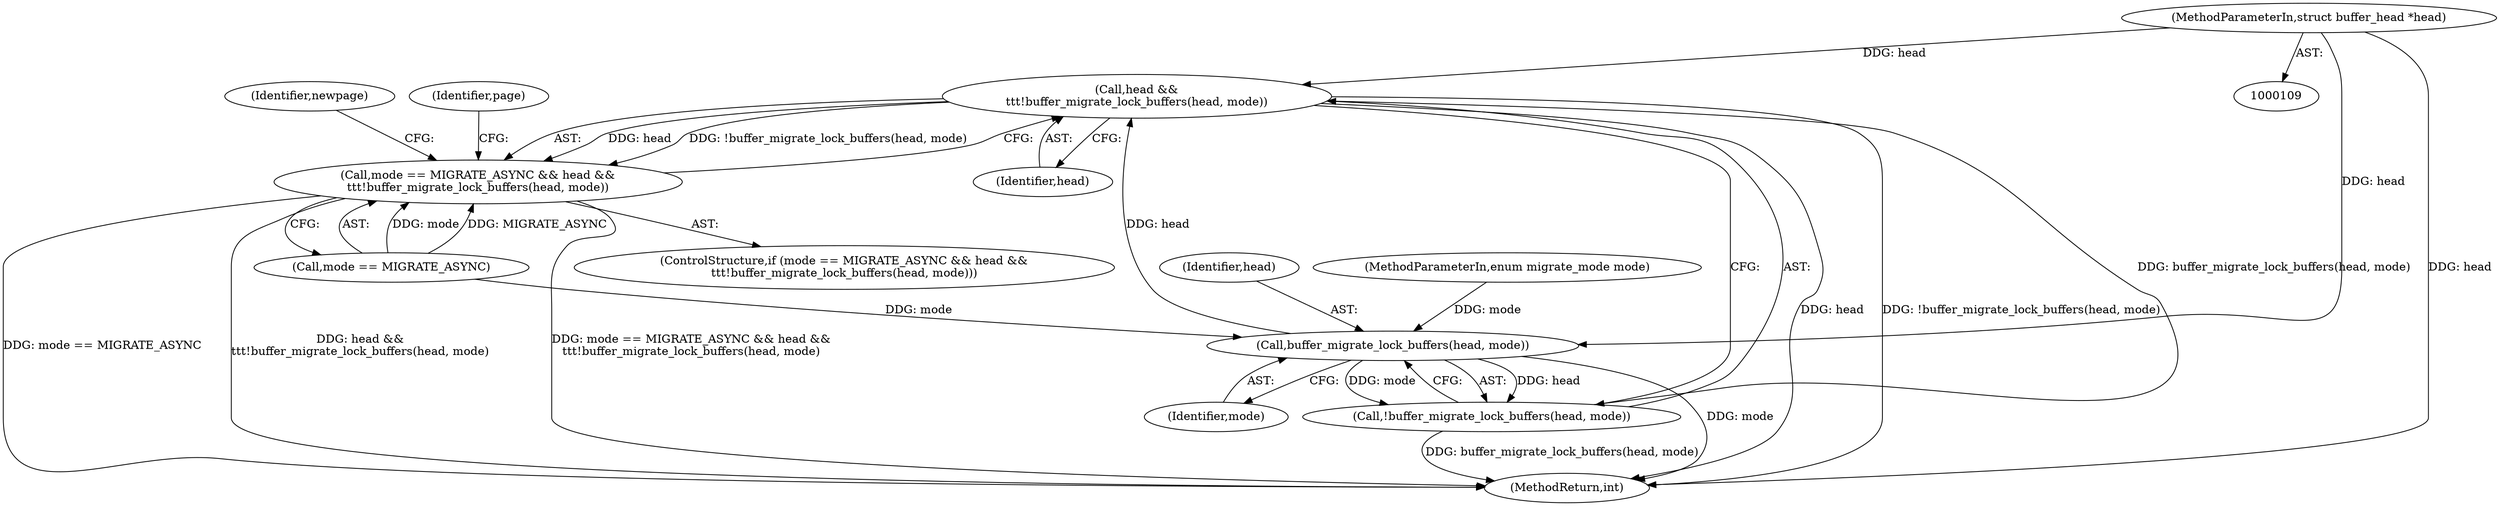 digraph "0_linux_42cb14b110a5698ccf26ce59c4441722605a3743_0@pointer" {
"1000113" [label="(MethodParameterIn,struct buffer_head *head)"];
"1000234" [label="(Call,head &&\n\t\t\t!buffer_migrate_lock_buffers(head, mode))"];
"1000230" [label="(Call,mode == MIGRATE_ASYNC && head &&\n\t\t\t!buffer_migrate_lock_buffers(head, mode))"];
"1000237" [label="(Call,buffer_migrate_lock_buffers(head, mode))"];
"1000236" [label="(Call,!buffer_migrate_lock_buffers(head, mode))"];
"1000113" [label="(MethodParameterIn,struct buffer_head *head)"];
"1000237" [label="(Call,buffer_migrate_lock_buffers(head, mode))"];
"1000229" [label="(ControlStructure,if (mode == MIGRATE_ASYNC && head &&\n\t\t\t!buffer_migrate_lock_buffers(head, mode)))"];
"1000236" [label="(Call,!buffer_migrate_lock_buffers(head, mode))"];
"1000238" [label="(Identifier,head)"];
"1000253" [label="(Identifier,newpage)"];
"1000239" [label="(Identifier,mode)"];
"1000230" [label="(Call,mode == MIGRATE_ASYNC && head &&\n\t\t\t!buffer_migrate_lock_buffers(head, mode))"];
"1000114" [label="(MethodParameterIn,enum migrate_mode mode)"];
"1000351" [label="(MethodReturn,int)"];
"1000235" [label="(Identifier,head)"];
"1000231" [label="(Call,mode == MIGRATE_ASYNC)"];
"1000242" [label="(Identifier,page)"];
"1000234" [label="(Call,head &&\n\t\t\t!buffer_migrate_lock_buffers(head, mode))"];
"1000113" -> "1000109"  [label="AST: "];
"1000113" -> "1000351"  [label="DDG: head"];
"1000113" -> "1000234"  [label="DDG: head"];
"1000113" -> "1000237"  [label="DDG: head"];
"1000234" -> "1000230"  [label="AST: "];
"1000234" -> "1000235"  [label="CFG: "];
"1000234" -> "1000236"  [label="CFG: "];
"1000235" -> "1000234"  [label="AST: "];
"1000236" -> "1000234"  [label="AST: "];
"1000230" -> "1000234"  [label="CFG: "];
"1000234" -> "1000351"  [label="DDG: !buffer_migrate_lock_buffers(head, mode)"];
"1000234" -> "1000351"  [label="DDG: head"];
"1000234" -> "1000230"  [label="DDG: head"];
"1000234" -> "1000230"  [label="DDG: !buffer_migrate_lock_buffers(head, mode)"];
"1000237" -> "1000234"  [label="DDG: head"];
"1000236" -> "1000234"  [label="DDG: buffer_migrate_lock_buffers(head, mode)"];
"1000230" -> "1000229"  [label="AST: "];
"1000230" -> "1000231"  [label="CFG: "];
"1000231" -> "1000230"  [label="AST: "];
"1000242" -> "1000230"  [label="CFG: "];
"1000253" -> "1000230"  [label="CFG: "];
"1000230" -> "1000351"  [label="DDG: mode == MIGRATE_ASYNC"];
"1000230" -> "1000351"  [label="DDG: head &&\n\t\t\t!buffer_migrate_lock_buffers(head, mode)"];
"1000230" -> "1000351"  [label="DDG: mode == MIGRATE_ASYNC && head &&\n\t\t\t!buffer_migrate_lock_buffers(head, mode)"];
"1000231" -> "1000230"  [label="DDG: mode"];
"1000231" -> "1000230"  [label="DDG: MIGRATE_ASYNC"];
"1000237" -> "1000236"  [label="AST: "];
"1000237" -> "1000239"  [label="CFG: "];
"1000238" -> "1000237"  [label="AST: "];
"1000239" -> "1000237"  [label="AST: "];
"1000236" -> "1000237"  [label="CFG: "];
"1000237" -> "1000351"  [label="DDG: mode"];
"1000237" -> "1000236"  [label="DDG: head"];
"1000237" -> "1000236"  [label="DDG: mode"];
"1000231" -> "1000237"  [label="DDG: mode"];
"1000114" -> "1000237"  [label="DDG: mode"];
"1000236" -> "1000351"  [label="DDG: buffer_migrate_lock_buffers(head, mode)"];
}
